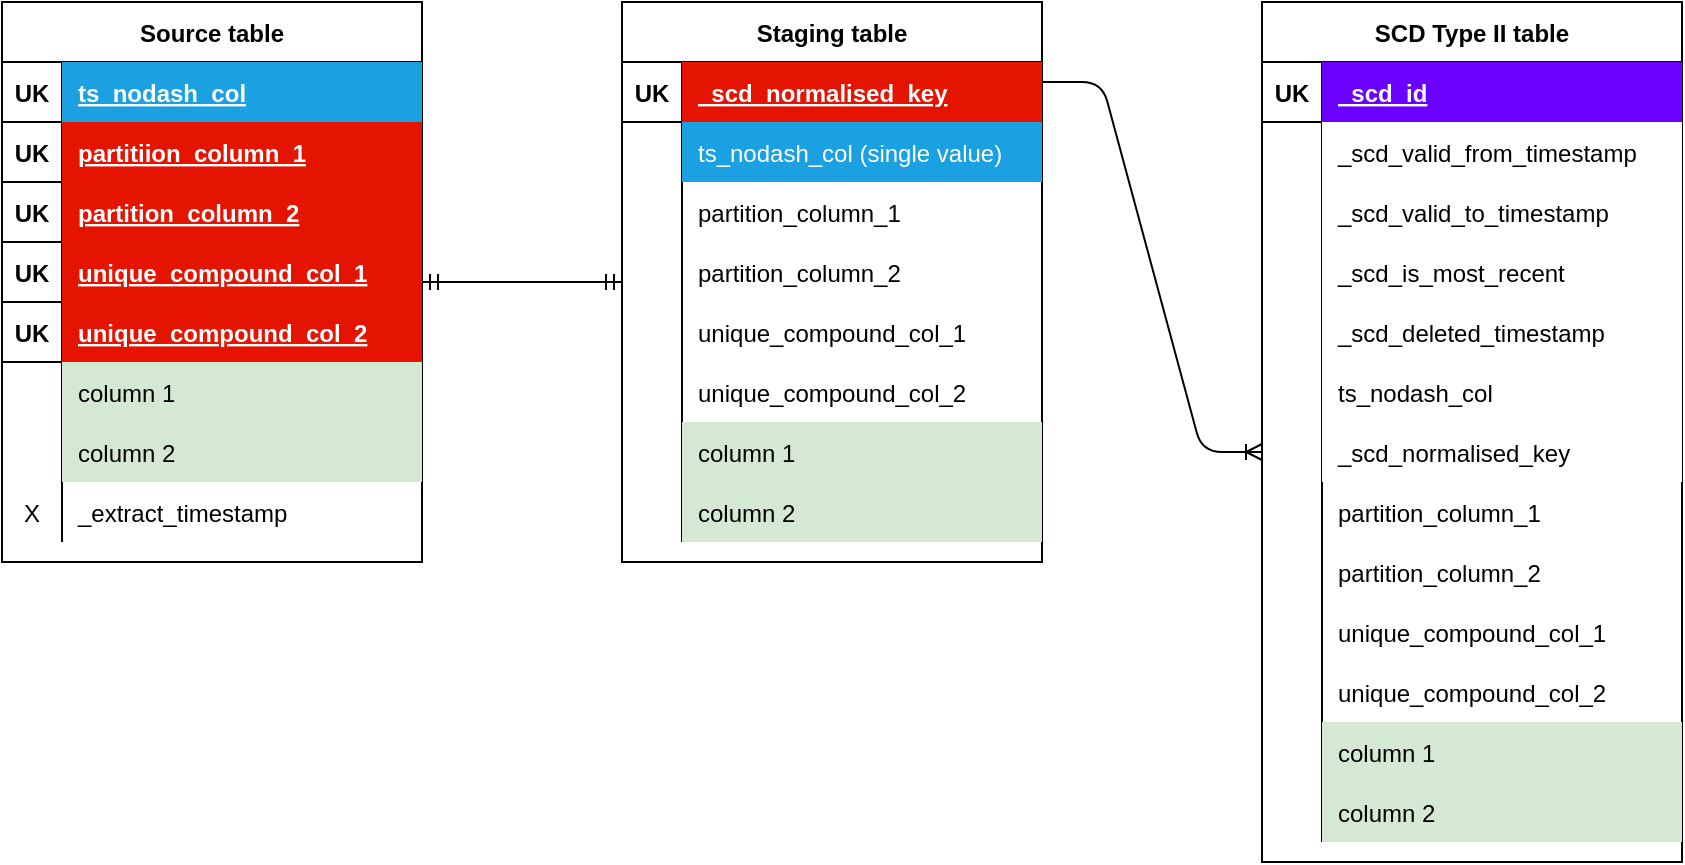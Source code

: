 <mxfile version="14.9.0" type="device"><diagram id="0qvAeIT5dudGHl9Levc3" name="Page-1"><mxGraphModel dx="1298" dy="777" grid="1" gridSize="10" guides="1" tooltips="1" connect="1" arrows="1" fold="1" page="1" pageScale="1" pageWidth="827" pageHeight="1169" math="0" shadow="0"><root><mxCell id="0"/><mxCell id="1" parent="0"/><mxCell id="ZfRtcaoFHGPO3MXea68f-49" value="" style="edgeStyle=entityRelationEdgeStyle;fontSize=12;html=1;endArrow=ERmandOne;startArrow=ERmandOne;" parent="1" source="ZfRtcaoFHGPO3MXea68f-76" target="ZfRtcaoFHGPO3MXea68f-101" edge="1"><mxGeometry width="100" height="100" relative="1" as="geometry"><mxPoint x="360" y="430" as="sourcePoint"/><mxPoint x="460" y="330" as="targetPoint"/></mxGeometry></mxCell><mxCell id="ZfRtcaoFHGPO3MXea68f-76" value="Source table" style="shape=table;startSize=30;container=1;collapsible=1;childLayout=tableLayout;fixedRows=1;rowLines=0;fontStyle=1;align=center;resizeLast=1;" parent="1" vertex="1"><mxGeometry x="40" y="720" width="210" height="280" as="geometry"/></mxCell><mxCell id="ZfRtcaoFHGPO3MXea68f-77" value="" style="shape=partialRectangle;collapsible=0;dropTarget=0;pointerEvents=0;fillColor=none;top=0;left=0;bottom=1;right=0;points=[[0,0.5],[1,0.5]];portConstraint=eastwest;" parent="ZfRtcaoFHGPO3MXea68f-76" vertex="1"><mxGeometry y="30" width="210" height="30" as="geometry"/></mxCell><mxCell id="ZfRtcaoFHGPO3MXea68f-78" value="UK" style="shape=partialRectangle;connectable=0;fillColor=none;top=0;left=0;bottom=0;right=0;fontStyle=1;overflow=hidden;" parent="ZfRtcaoFHGPO3MXea68f-77" vertex="1"><mxGeometry width="30" height="30" as="geometry"/></mxCell><mxCell id="ZfRtcaoFHGPO3MXea68f-79" value="ts_nodash_col" style="shape=partialRectangle;connectable=0;fillColor=#1ba1e2;top=0;left=0;bottom=0;right=0;align=left;spacingLeft=6;fontStyle=5;overflow=hidden;strokeColor=#006EAF;fontColor=#ffffff;" parent="ZfRtcaoFHGPO3MXea68f-77" vertex="1"><mxGeometry x="30" width="180" height="30" as="geometry"/></mxCell><mxCell id="ZfRtcaoFHGPO3MXea68f-89" value="" style="shape=partialRectangle;collapsible=0;dropTarget=0;pointerEvents=0;fillColor=none;top=0;left=0;bottom=1;right=0;points=[[0,0.5],[1,0.5]];portConstraint=eastwest;" parent="ZfRtcaoFHGPO3MXea68f-76" vertex="1"><mxGeometry y="60" width="210" height="30" as="geometry"/></mxCell><mxCell id="ZfRtcaoFHGPO3MXea68f-90" value="UK" style="shape=partialRectangle;connectable=0;fillColor=none;top=0;left=0;bottom=0;right=0;fontStyle=1;overflow=hidden;" parent="ZfRtcaoFHGPO3MXea68f-89" vertex="1"><mxGeometry width="30" height="30" as="geometry"/></mxCell><mxCell id="ZfRtcaoFHGPO3MXea68f-91" value="partitiion_column_1" style="shape=partialRectangle;connectable=0;fillColor=#e51400;top=0;left=0;bottom=0;right=0;align=left;spacingLeft=6;fontStyle=5;overflow=hidden;strokeColor=#B20000;fontColor=#ffffff;" parent="ZfRtcaoFHGPO3MXea68f-89" vertex="1"><mxGeometry x="30" width="180" height="30" as="geometry"/></mxCell><mxCell id="ZfRtcaoFHGPO3MXea68f-92" value="" style="shape=partialRectangle;collapsible=0;dropTarget=0;pointerEvents=0;fillColor=none;top=0;left=0;bottom=1;right=0;points=[[0,0.5],[1,0.5]];portConstraint=eastwest;" parent="ZfRtcaoFHGPO3MXea68f-76" vertex="1"><mxGeometry y="90" width="210" height="30" as="geometry"/></mxCell><mxCell id="ZfRtcaoFHGPO3MXea68f-93" value="UK" style="shape=partialRectangle;connectable=0;fillColor=none;top=0;left=0;bottom=0;right=0;fontStyle=1;overflow=hidden;" parent="ZfRtcaoFHGPO3MXea68f-92" vertex="1"><mxGeometry width="30" height="30" as="geometry"/></mxCell><mxCell id="ZfRtcaoFHGPO3MXea68f-94" value="partition_column_2" style="shape=partialRectangle;connectable=0;fillColor=#e51400;top=0;left=0;bottom=0;right=0;align=left;spacingLeft=6;fontStyle=5;overflow=hidden;strokeColor=#B20000;fontColor=#ffffff;" parent="ZfRtcaoFHGPO3MXea68f-92" vertex="1"><mxGeometry x="30" width="180" height="30" as="geometry"/></mxCell><mxCell id="ZfRtcaoFHGPO3MXea68f-98" value="" style="shape=partialRectangle;collapsible=0;dropTarget=0;pointerEvents=0;fillColor=none;top=0;left=0;bottom=1;right=0;points=[[0,0.5],[1,0.5]];portConstraint=eastwest;" parent="ZfRtcaoFHGPO3MXea68f-76" vertex="1"><mxGeometry y="120" width="210" height="30" as="geometry"/></mxCell><mxCell id="ZfRtcaoFHGPO3MXea68f-99" value="UK" style="shape=partialRectangle;connectable=0;fillColor=none;top=0;left=0;bottom=0;right=0;fontStyle=1;overflow=hidden;" parent="ZfRtcaoFHGPO3MXea68f-98" vertex="1"><mxGeometry width="30" height="30" as="geometry"/></mxCell><mxCell id="ZfRtcaoFHGPO3MXea68f-100" value="unique_compound_col_1" style="shape=partialRectangle;connectable=0;fillColor=#e51400;top=0;left=0;bottom=0;right=0;align=left;spacingLeft=6;fontStyle=5;overflow=hidden;strokeColor=#B20000;fontColor=#ffffff;" parent="ZfRtcaoFHGPO3MXea68f-98" vertex="1"><mxGeometry x="30" width="180" height="30" as="geometry"/></mxCell><mxCell id="ZfRtcaoFHGPO3MXea68f-95" value="" style="shape=partialRectangle;collapsible=0;dropTarget=0;pointerEvents=0;fillColor=none;top=0;left=0;bottom=1;right=0;points=[[0,0.5],[1,0.5]];portConstraint=eastwest;" parent="ZfRtcaoFHGPO3MXea68f-76" vertex="1"><mxGeometry y="150" width="210" height="30" as="geometry"/></mxCell><mxCell id="ZfRtcaoFHGPO3MXea68f-96" value="UK" style="shape=partialRectangle;connectable=0;fillColor=none;top=0;left=0;bottom=0;right=0;fontStyle=1;overflow=hidden;" parent="ZfRtcaoFHGPO3MXea68f-95" vertex="1"><mxGeometry width="30" height="30" as="geometry"/></mxCell><mxCell id="ZfRtcaoFHGPO3MXea68f-97" value="unique_compound_col_2" style="shape=partialRectangle;connectable=0;fillColor=#e51400;top=0;left=0;bottom=0;right=0;align=left;spacingLeft=6;fontStyle=5;overflow=hidden;strokeColor=#B20000;fontColor=#ffffff;" parent="ZfRtcaoFHGPO3MXea68f-95" vertex="1"><mxGeometry x="30" width="180" height="30" as="geometry"/></mxCell><mxCell id="ZfRtcaoFHGPO3MXea68f-80" value="" style="shape=partialRectangle;collapsible=0;dropTarget=0;pointerEvents=0;fillColor=none;top=0;left=0;bottom=0;right=0;points=[[0,0.5],[1,0.5]];portConstraint=eastwest;" parent="ZfRtcaoFHGPO3MXea68f-76" vertex="1"><mxGeometry y="180" width="210" height="30" as="geometry"/></mxCell><mxCell id="ZfRtcaoFHGPO3MXea68f-81" value="" style="shape=partialRectangle;connectable=0;fillColor=none;top=0;left=0;bottom=0;right=0;editable=1;overflow=hidden;" parent="ZfRtcaoFHGPO3MXea68f-80" vertex="1"><mxGeometry width="30" height="30" as="geometry"/></mxCell><mxCell id="ZfRtcaoFHGPO3MXea68f-82" value="column 1" style="shape=partialRectangle;connectable=0;fillColor=#d5e8d4;top=0;left=0;bottom=0;right=0;align=left;spacingLeft=6;overflow=hidden;strokeColor=#82b366;" parent="ZfRtcaoFHGPO3MXea68f-80" vertex="1"><mxGeometry x="30" width="180" height="30" as="geometry"/></mxCell><mxCell id="ZfRtcaoFHGPO3MXea68f-83" value="" style="shape=partialRectangle;collapsible=0;dropTarget=0;pointerEvents=0;fillColor=none;top=0;left=0;bottom=0;right=0;points=[[0,0.5],[1,0.5]];portConstraint=eastwest;" parent="ZfRtcaoFHGPO3MXea68f-76" vertex="1"><mxGeometry y="210" width="210" height="30" as="geometry"/></mxCell><mxCell id="ZfRtcaoFHGPO3MXea68f-84" value="" style="shape=partialRectangle;connectable=0;fillColor=none;top=0;left=0;bottom=0;right=0;editable=1;overflow=hidden;" parent="ZfRtcaoFHGPO3MXea68f-83" vertex="1"><mxGeometry width="30" height="30" as="geometry"/></mxCell><mxCell id="ZfRtcaoFHGPO3MXea68f-85" value="column 2" style="shape=partialRectangle;connectable=0;fillColor=#d5e8d4;top=0;left=0;bottom=0;right=0;align=left;spacingLeft=6;overflow=hidden;strokeColor=#82b366;" parent="ZfRtcaoFHGPO3MXea68f-83" vertex="1"><mxGeometry x="30" width="180" height="30" as="geometry"/></mxCell><mxCell id="ZfRtcaoFHGPO3MXea68f-86" value="" style="shape=partialRectangle;collapsible=0;dropTarget=0;pointerEvents=0;fillColor=none;top=0;left=0;bottom=0;right=0;points=[[0,0.5],[1,0.5]];portConstraint=eastwest;" parent="ZfRtcaoFHGPO3MXea68f-76" vertex="1"><mxGeometry y="240" width="210" height="30" as="geometry"/></mxCell><mxCell id="ZfRtcaoFHGPO3MXea68f-87" value="X" style="shape=partialRectangle;connectable=0;fillColor=none;top=0;left=0;bottom=0;right=0;editable=1;overflow=hidden;" parent="ZfRtcaoFHGPO3MXea68f-86" vertex="1"><mxGeometry width="30" height="30" as="geometry"/></mxCell><mxCell id="ZfRtcaoFHGPO3MXea68f-88" value="_extract_timestamp" style="shape=partialRectangle;connectable=0;fillColor=none;top=0;left=0;bottom=0;right=0;align=left;spacingLeft=6;overflow=hidden;" parent="ZfRtcaoFHGPO3MXea68f-86" vertex="1"><mxGeometry x="30" width="180" height="30" as="geometry"/></mxCell><mxCell id="ZfRtcaoFHGPO3MXea68f-101" value="Staging table" style="shape=table;startSize=30;container=1;collapsible=1;childLayout=tableLayout;fixedRows=1;rowLines=0;fontStyle=1;align=center;resizeLast=1;" parent="1" vertex="1"><mxGeometry x="350" y="720" width="210" height="280" as="geometry"/></mxCell><mxCell id="ZfRtcaoFHGPO3MXea68f-102" value="" style="shape=partialRectangle;collapsible=0;dropTarget=0;pointerEvents=0;fillColor=none;top=0;left=0;bottom=1;right=0;points=[[0,0.5],[1,0.5]];portConstraint=eastwest;" parent="ZfRtcaoFHGPO3MXea68f-101" vertex="1"><mxGeometry y="30" width="210" height="30" as="geometry"/></mxCell><mxCell id="ZfRtcaoFHGPO3MXea68f-103" value="UK" style="shape=partialRectangle;connectable=0;fillColor=none;top=0;left=0;bottom=0;right=0;fontStyle=1;overflow=hidden;" parent="ZfRtcaoFHGPO3MXea68f-102" vertex="1"><mxGeometry width="30" height="30" as="geometry"/></mxCell><mxCell id="ZfRtcaoFHGPO3MXea68f-104" value="_scd_normalised_key" style="shape=partialRectangle;connectable=0;fillColor=#e51400;top=0;left=0;bottom=0;right=0;align=left;spacingLeft=6;fontStyle=5;overflow=hidden;strokeColor=#B20000;fontColor=#ffffff;" parent="ZfRtcaoFHGPO3MXea68f-102" vertex="1"><mxGeometry x="30" width="180" height="30" as="geometry"/></mxCell><mxCell id="ZfRtcaoFHGPO3MXea68f-117" value="" style="shape=partialRectangle;collapsible=0;dropTarget=0;pointerEvents=0;fillColor=none;top=0;left=0;bottom=0;right=0;points=[[0,0.5],[1,0.5]];portConstraint=eastwest;" parent="ZfRtcaoFHGPO3MXea68f-101" vertex="1"><mxGeometry y="60" width="210" height="30" as="geometry"/></mxCell><mxCell id="ZfRtcaoFHGPO3MXea68f-118" value="" style="shape=partialRectangle;connectable=0;fillColor=none;top=0;left=0;bottom=0;right=0;editable=1;overflow=hidden;" parent="ZfRtcaoFHGPO3MXea68f-117" vertex="1"><mxGeometry width="30" height="30" as="geometry"/></mxCell><mxCell id="ZfRtcaoFHGPO3MXea68f-119" value="ts_nodash_col (single value)" style="shape=partialRectangle;connectable=0;top=0;left=0;bottom=0;right=0;align=left;spacingLeft=6;overflow=hidden;fillColor=#1ba1e2;strokeColor=#006EAF;fontColor=#ffffff;" parent="ZfRtcaoFHGPO3MXea68f-117" vertex="1"><mxGeometry x="30" width="180" height="30" as="geometry"/></mxCell><mxCell id="ZfRtcaoFHGPO3MXea68f-120" value="" style="shape=partialRectangle;collapsible=0;dropTarget=0;pointerEvents=0;fillColor=none;top=0;left=0;bottom=0;right=0;points=[[0,0.5],[1,0.5]];portConstraint=eastwest;" parent="ZfRtcaoFHGPO3MXea68f-101" vertex="1"><mxGeometry y="90" width="210" height="30" as="geometry"/></mxCell><mxCell id="ZfRtcaoFHGPO3MXea68f-121" value="" style="shape=partialRectangle;connectable=0;fillColor=none;top=0;left=0;bottom=0;right=0;editable=1;overflow=hidden;" parent="ZfRtcaoFHGPO3MXea68f-120" vertex="1"><mxGeometry width="30" height="30" as="geometry"/></mxCell><mxCell id="ZfRtcaoFHGPO3MXea68f-122" value="partition_column_1" style="shape=partialRectangle;connectable=0;fillColor=none;top=0;left=0;bottom=0;right=0;align=left;spacingLeft=6;overflow=hidden;" parent="ZfRtcaoFHGPO3MXea68f-120" vertex="1"><mxGeometry x="30" width="180" height="30" as="geometry"/></mxCell><mxCell id="ZfRtcaoFHGPO3MXea68f-123" value="" style="shape=partialRectangle;collapsible=0;dropTarget=0;pointerEvents=0;fillColor=none;top=0;left=0;bottom=0;right=0;points=[[0,0.5],[1,0.5]];portConstraint=eastwest;" parent="ZfRtcaoFHGPO3MXea68f-101" vertex="1"><mxGeometry y="120" width="210" height="30" as="geometry"/></mxCell><mxCell id="ZfRtcaoFHGPO3MXea68f-124" value="" style="shape=partialRectangle;connectable=0;fillColor=none;top=0;left=0;bottom=0;right=0;editable=1;overflow=hidden;" parent="ZfRtcaoFHGPO3MXea68f-123" vertex="1"><mxGeometry width="30" height="30" as="geometry"/></mxCell><mxCell id="ZfRtcaoFHGPO3MXea68f-125" value="partition_column_2" style="shape=partialRectangle;connectable=0;fillColor=none;top=0;left=0;bottom=0;right=0;align=left;spacingLeft=6;overflow=hidden;" parent="ZfRtcaoFHGPO3MXea68f-123" vertex="1"><mxGeometry x="30" width="180" height="30" as="geometry"/></mxCell><mxCell id="ZfRtcaoFHGPO3MXea68f-126" value="" style="shape=partialRectangle;collapsible=0;dropTarget=0;pointerEvents=0;fillColor=none;top=0;left=0;bottom=0;right=0;points=[[0,0.5],[1,0.5]];portConstraint=eastwest;" parent="ZfRtcaoFHGPO3MXea68f-101" vertex="1"><mxGeometry y="150" width="210" height="30" as="geometry"/></mxCell><mxCell id="ZfRtcaoFHGPO3MXea68f-127" value="" style="shape=partialRectangle;connectable=0;fillColor=none;top=0;left=0;bottom=0;right=0;editable=1;overflow=hidden;" parent="ZfRtcaoFHGPO3MXea68f-126" vertex="1"><mxGeometry width="30" height="30" as="geometry"/></mxCell><mxCell id="ZfRtcaoFHGPO3MXea68f-128" value="unique_compound_col_1" style="shape=partialRectangle;connectable=0;fillColor=none;top=0;left=0;bottom=0;right=0;align=left;spacingLeft=6;overflow=hidden;" parent="ZfRtcaoFHGPO3MXea68f-126" vertex="1"><mxGeometry x="30" width="180" height="30" as="geometry"/></mxCell><mxCell id="ZfRtcaoFHGPO3MXea68f-129" value="" style="shape=partialRectangle;collapsible=0;dropTarget=0;pointerEvents=0;fillColor=none;top=0;left=0;bottom=0;right=0;points=[[0,0.5],[1,0.5]];portConstraint=eastwest;" parent="ZfRtcaoFHGPO3MXea68f-101" vertex="1"><mxGeometry y="180" width="210" height="30" as="geometry"/></mxCell><mxCell id="ZfRtcaoFHGPO3MXea68f-130" value="" style="shape=partialRectangle;connectable=0;fillColor=none;top=0;left=0;bottom=0;right=0;editable=1;overflow=hidden;" parent="ZfRtcaoFHGPO3MXea68f-129" vertex="1"><mxGeometry width="30" height="30" as="geometry"/></mxCell><mxCell id="ZfRtcaoFHGPO3MXea68f-131" value="unique_compound_col_2" style="shape=partialRectangle;connectable=0;fillColor=none;top=0;left=0;bottom=0;right=0;align=left;spacingLeft=6;overflow=hidden;" parent="ZfRtcaoFHGPO3MXea68f-129" vertex="1"><mxGeometry x="30" width="180" height="30" as="geometry"/></mxCell><mxCell id="ZfRtcaoFHGPO3MXea68f-132" value="" style="shape=partialRectangle;collapsible=0;dropTarget=0;pointerEvents=0;fillColor=none;top=0;left=0;bottom=0;right=0;points=[[0,0.5],[1,0.5]];portConstraint=eastwest;" parent="ZfRtcaoFHGPO3MXea68f-101" vertex="1"><mxGeometry y="210" width="210" height="30" as="geometry"/></mxCell><mxCell id="ZfRtcaoFHGPO3MXea68f-133" value="" style="shape=partialRectangle;connectable=0;fillColor=none;top=0;left=0;bottom=0;right=0;editable=1;overflow=hidden;" parent="ZfRtcaoFHGPO3MXea68f-132" vertex="1"><mxGeometry width="30" height="30" as="geometry"/></mxCell><mxCell id="ZfRtcaoFHGPO3MXea68f-134" value="column 1" style="shape=partialRectangle;connectable=0;fillColor=#d5e8d4;top=0;left=0;bottom=0;right=0;align=left;spacingLeft=6;overflow=hidden;strokeColor=#82b366;" parent="ZfRtcaoFHGPO3MXea68f-132" vertex="1"><mxGeometry x="30" width="180" height="30" as="geometry"/></mxCell><mxCell id="ZfRtcaoFHGPO3MXea68f-135" value="" style="shape=partialRectangle;collapsible=0;dropTarget=0;pointerEvents=0;fillColor=none;top=0;left=0;bottom=0;right=0;points=[[0,0.5],[1,0.5]];portConstraint=eastwest;" parent="ZfRtcaoFHGPO3MXea68f-101" vertex="1"><mxGeometry y="240" width="210" height="30" as="geometry"/></mxCell><mxCell id="ZfRtcaoFHGPO3MXea68f-136" value="" style="shape=partialRectangle;connectable=0;fillColor=none;top=0;left=0;bottom=0;right=0;editable=1;overflow=hidden;" parent="ZfRtcaoFHGPO3MXea68f-135" vertex="1"><mxGeometry width="30" height="30" as="geometry"/></mxCell><mxCell id="ZfRtcaoFHGPO3MXea68f-137" value="column 2" style="shape=partialRectangle;connectable=0;fillColor=#d5e8d4;top=0;left=0;bottom=0;right=0;align=left;spacingLeft=6;overflow=hidden;strokeColor=#82b366;" parent="ZfRtcaoFHGPO3MXea68f-135" vertex="1"><mxGeometry x="30" width="180" height="30" as="geometry"/></mxCell><mxCell id="ZfRtcaoFHGPO3MXea68f-170" value="SCD Type II table" style="shape=table;startSize=30;container=1;collapsible=1;childLayout=tableLayout;fixedRows=1;rowLines=0;fontStyle=1;align=center;resizeLast=1;" parent="1" vertex="1"><mxGeometry x="670" y="720" width="210" height="430" as="geometry"/></mxCell><mxCell id="ZfRtcaoFHGPO3MXea68f-171" value="" style="shape=partialRectangle;collapsible=0;dropTarget=0;pointerEvents=0;fillColor=none;top=0;left=0;bottom=1;right=0;points=[[0,0.5],[1,0.5]];portConstraint=eastwest;" parent="ZfRtcaoFHGPO3MXea68f-170" vertex="1"><mxGeometry y="30" width="210" height="30" as="geometry"/></mxCell><mxCell id="ZfRtcaoFHGPO3MXea68f-172" value="UK" style="shape=partialRectangle;connectable=0;fillColor=none;top=0;left=0;bottom=0;right=0;fontStyle=1;overflow=hidden;" parent="ZfRtcaoFHGPO3MXea68f-171" vertex="1"><mxGeometry width="30" height="30" as="geometry"/></mxCell><mxCell id="ZfRtcaoFHGPO3MXea68f-173" value="_scd_id" style="shape=partialRectangle;connectable=0;fillColor=#6a00ff;top=0;left=0;bottom=0;right=0;align=left;spacingLeft=6;fontStyle=5;overflow=hidden;strokeColor=#3700CC;fontColor=#ffffff;" parent="ZfRtcaoFHGPO3MXea68f-171" vertex="1"><mxGeometry x="30" width="180" height="30" as="geometry"/></mxCell><mxCell id="ZfRtcaoFHGPO3MXea68f-174" value="" style="shape=partialRectangle;collapsible=0;dropTarget=0;pointerEvents=0;fillColor=none;top=0;left=0;bottom=0;right=0;points=[[0,0.5],[1,0.5]];portConstraint=eastwest;" parent="ZfRtcaoFHGPO3MXea68f-170" vertex="1"><mxGeometry y="60" width="210" height="30" as="geometry"/></mxCell><mxCell id="ZfRtcaoFHGPO3MXea68f-175" value="" style="shape=partialRectangle;connectable=0;fillColor=none;top=0;left=0;bottom=0;right=0;editable=1;overflow=hidden;" parent="ZfRtcaoFHGPO3MXea68f-174" vertex="1"><mxGeometry width="30" height="30" as="geometry"/></mxCell><mxCell id="ZfRtcaoFHGPO3MXea68f-176" value="_scd_valid_from_timestamp" style="shape=partialRectangle;connectable=0;top=0;left=0;bottom=0;right=0;align=left;spacingLeft=6;overflow=hidden;" parent="ZfRtcaoFHGPO3MXea68f-174" vertex="1"><mxGeometry x="30" width="180" height="30" as="geometry"/></mxCell><mxCell id="ZfRtcaoFHGPO3MXea68f-202" value="" style="shape=partialRectangle;collapsible=0;dropTarget=0;pointerEvents=0;fillColor=none;top=0;left=0;bottom=0;right=0;points=[[0,0.5],[1,0.5]];portConstraint=eastwest;" parent="ZfRtcaoFHGPO3MXea68f-170" vertex="1"><mxGeometry y="90" width="210" height="30" as="geometry"/></mxCell><mxCell id="ZfRtcaoFHGPO3MXea68f-203" value="" style="shape=partialRectangle;connectable=0;fillColor=none;top=0;left=0;bottom=0;right=0;editable=1;overflow=hidden;" parent="ZfRtcaoFHGPO3MXea68f-202" vertex="1"><mxGeometry width="30" height="30" as="geometry"/></mxCell><mxCell id="ZfRtcaoFHGPO3MXea68f-204" value="_scd_valid_to_timestamp" style="shape=partialRectangle;connectable=0;top=0;left=0;bottom=0;right=0;align=left;spacingLeft=6;overflow=hidden;" parent="ZfRtcaoFHGPO3MXea68f-202" vertex="1"><mxGeometry x="30" width="180" height="30" as="geometry"/></mxCell><mxCell id="ZfRtcaoFHGPO3MXea68f-205" value="" style="shape=partialRectangle;collapsible=0;dropTarget=0;pointerEvents=0;fillColor=none;top=0;left=0;bottom=0;right=0;points=[[0,0.5],[1,0.5]];portConstraint=eastwest;" parent="ZfRtcaoFHGPO3MXea68f-170" vertex="1"><mxGeometry y="120" width="210" height="30" as="geometry"/></mxCell><mxCell id="ZfRtcaoFHGPO3MXea68f-206" value="" style="shape=partialRectangle;connectable=0;fillColor=none;top=0;left=0;bottom=0;right=0;editable=1;overflow=hidden;" parent="ZfRtcaoFHGPO3MXea68f-205" vertex="1"><mxGeometry width="30" height="30" as="geometry"/></mxCell><mxCell id="ZfRtcaoFHGPO3MXea68f-207" value="_scd_is_most_recent" style="shape=partialRectangle;connectable=0;top=0;left=0;bottom=0;right=0;align=left;spacingLeft=6;overflow=hidden;" parent="ZfRtcaoFHGPO3MXea68f-205" vertex="1"><mxGeometry x="30" width="180" height="30" as="geometry"/></mxCell><mxCell id="ZfRtcaoFHGPO3MXea68f-208" value="" style="shape=partialRectangle;collapsible=0;dropTarget=0;pointerEvents=0;fillColor=none;top=0;left=0;bottom=0;right=0;points=[[0,0.5],[1,0.5]];portConstraint=eastwest;" parent="ZfRtcaoFHGPO3MXea68f-170" vertex="1"><mxGeometry y="150" width="210" height="30" as="geometry"/></mxCell><mxCell id="ZfRtcaoFHGPO3MXea68f-209" value="" style="shape=partialRectangle;connectable=0;fillColor=none;top=0;left=0;bottom=0;right=0;editable=1;overflow=hidden;" parent="ZfRtcaoFHGPO3MXea68f-208" vertex="1"><mxGeometry width="30" height="30" as="geometry"/></mxCell><mxCell id="ZfRtcaoFHGPO3MXea68f-210" value="_scd_deleted_timestamp" style="shape=partialRectangle;connectable=0;top=0;left=0;bottom=0;right=0;align=left;spacingLeft=6;overflow=hidden;" parent="ZfRtcaoFHGPO3MXea68f-208" vertex="1"><mxGeometry x="30" width="180" height="30" as="geometry"/></mxCell><mxCell id="ZfRtcaoFHGPO3MXea68f-177" value="" style="shape=partialRectangle;collapsible=0;dropTarget=0;pointerEvents=0;fillColor=none;top=0;left=0;bottom=0;right=0;points=[[0,0.5],[1,0.5]];portConstraint=eastwest;" parent="ZfRtcaoFHGPO3MXea68f-170" vertex="1"><mxGeometry y="180" width="210" height="30" as="geometry"/></mxCell><mxCell id="ZfRtcaoFHGPO3MXea68f-178" value="" style="shape=partialRectangle;connectable=0;fillColor=none;top=0;left=0;bottom=0;right=0;editable=1;overflow=hidden;" parent="ZfRtcaoFHGPO3MXea68f-177" vertex="1"><mxGeometry width="30" height="30" as="geometry"/></mxCell><mxCell id="ZfRtcaoFHGPO3MXea68f-179" value="ts_nodash_col" style="shape=partialRectangle;connectable=0;top=0;left=0;bottom=0;right=0;align=left;spacingLeft=6;overflow=hidden;" parent="ZfRtcaoFHGPO3MXea68f-177" vertex="1"><mxGeometry x="30" width="180" height="30" as="geometry"/></mxCell><mxCell id="ZfRtcaoFHGPO3MXea68f-180" value="" style="shape=partialRectangle;collapsible=0;dropTarget=0;pointerEvents=0;fillColor=none;top=0;left=0;bottom=0;right=0;points=[[0,0.5],[1,0.5]];portConstraint=eastwest;" parent="ZfRtcaoFHGPO3MXea68f-170" vertex="1"><mxGeometry y="210" width="210" height="30" as="geometry"/></mxCell><mxCell id="ZfRtcaoFHGPO3MXea68f-181" value="" style="shape=partialRectangle;connectable=0;fillColor=none;top=0;left=0;bottom=0;right=0;editable=1;overflow=hidden;" parent="ZfRtcaoFHGPO3MXea68f-180" vertex="1"><mxGeometry width="30" height="30" as="geometry"/></mxCell><mxCell id="ZfRtcaoFHGPO3MXea68f-182" value="_scd_normalised_key" style="shape=partialRectangle;connectable=0;top=0;left=0;bottom=0;right=0;align=left;spacingLeft=6;overflow=hidden;" parent="ZfRtcaoFHGPO3MXea68f-180" vertex="1"><mxGeometry x="30" width="180" height="30" as="geometry"/></mxCell><mxCell id="ZfRtcaoFHGPO3MXea68f-183" value="" style="shape=partialRectangle;collapsible=0;dropTarget=0;pointerEvents=0;fillColor=none;top=0;left=0;bottom=0;right=0;points=[[0,0.5],[1,0.5]];portConstraint=eastwest;" parent="ZfRtcaoFHGPO3MXea68f-170" vertex="1"><mxGeometry y="240" width="210" height="30" as="geometry"/></mxCell><mxCell id="ZfRtcaoFHGPO3MXea68f-184" value="" style="shape=partialRectangle;connectable=0;fillColor=none;top=0;left=0;bottom=0;right=0;editable=1;overflow=hidden;" parent="ZfRtcaoFHGPO3MXea68f-183" vertex="1"><mxGeometry width="30" height="30" as="geometry"/></mxCell><mxCell id="ZfRtcaoFHGPO3MXea68f-185" value="partition_column_1" style="shape=partialRectangle;connectable=0;fillColor=none;top=0;left=0;bottom=0;right=0;align=left;spacingLeft=6;overflow=hidden;" parent="ZfRtcaoFHGPO3MXea68f-183" vertex="1"><mxGeometry x="30" width="180" height="30" as="geometry"/></mxCell><mxCell id="ZfRtcaoFHGPO3MXea68f-186" value="" style="shape=partialRectangle;collapsible=0;dropTarget=0;pointerEvents=0;fillColor=none;top=0;left=0;bottom=0;right=0;points=[[0,0.5],[1,0.5]];portConstraint=eastwest;" parent="ZfRtcaoFHGPO3MXea68f-170" vertex="1"><mxGeometry y="270" width="210" height="30" as="geometry"/></mxCell><mxCell id="ZfRtcaoFHGPO3MXea68f-187" value="" style="shape=partialRectangle;connectable=0;fillColor=none;top=0;left=0;bottom=0;right=0;editable=1;overflow=hidden;" parent="ZfRtcaoFHGPO3MXea68f-186" vertex="1"><mxGeometry width="30" height="30" as="geometry"/></mxCell><mxCell id="ZfRtcaoFHGPO3MXea68f-188" value="partition_column_2" style="shape=partialRectangle;connectable=0;fillColor=none;top=0;left=0;bottom=0;right=0;align=left;spacingLeft=6;overflow=hidden;" parent="ZfRtcaoFHGPO3MXea68f-186" vertex="1"><mxGeometry x="30" width="180" height="30" as="geometry"/></mxCell><mxCell id="ZfRtcaoFHGPO3MXea68f-189" value="" style="shape=partialRectangle;collapsible=0;dropTarget=0;pointerEvents=0;fillColor=none;top=0;left=0;bottom=0;right=0;points=[[0,0.5],[1,0.5]];portConstraint=eastwest;" parent="ZfRtcaoFHGPO3MXea68f-170" vertex="1"><mxGeometry y="300" width="210" height="30" as="geometry"/></mxCell><mxCell id="ZfRtcaoFHGPO3MXea68f-190" value="" style="shape=partialRectangle;connectable=0;fillColor=none;top=0;left=0;bottom=0;right=0;editable=1;overflow=hidden;" parent="ZfRtcaoFHGPO3MXea68f-189" vertex="1"><mxGeometry width="30" height="30" as="geometry"/></mxCell><mxCell id="ZfRtcaoFHGPO3MXea68f-191" value="unique_compound_col_1" style="shape=partialRectangle;connectable=0;fillColor=none;top=0;left=0;bottom=0;right=0;align=left;spacingLeft=6;overflow=hidden;" parent="ZfRtcaoFHGPO3MXea68f-189" vertex="1"><mxGeometry x="30" width="180" height="30" as="geometry"/></mxCell><mxCell id="ZfRtcaoFHGPO3MXea68f-192" value="" style="shape=partialRectangle;collapsible=0;dropTarget=0;pointerEvents=0;fillColor=none;top=0;left=0;bottom=0;right=0;points=[[0,0.5],[1,0.5]];portConstraint=eastwest;" parent="ZfRtcaoFHGPO3MXea68f-170" vertex="1"><mxGeometry y="330" width="210" height="30" as="geometry"/></mxCell><mxCell id="ZfRtcaoFHGPO3MXea68f-193" value="" style="shape=partialRectangle;connectable=0;fillColor=none;top=0;left=0;bottom=0;right=0;editable=1;overflow=hidden;" parent="ZfRtcaoFHGPO3MXea68f-192" vertex="1"><mxGeometry width="30" height="30" as="geometry"/></mxCell><mxCell id="ZfRtcaoFHGPO3MXea68f-194" value="unique_compound_col_2" style="shape=partialRectangle;connectable=0;fillColor=none;top=0;left=0;bottom=0;right=0;align=left;spacingLeft=6;overflow=hidden;" parent="ZfRtcaoFHGPO3MXea68f-192" vertex="1"><mxGeometry x="30" width="180" height="30" as="geometry"/></mxCell><mxCell id="ZfRtcaoFHGPO3MXea68f-195" value="" style="shape=partialRectangle;collapsible=0;dropTarget=0;pointerEvents=0;fillColor=none;top=0;left=0;bottom=0;right=0;points=[[0,0.5],[1,0.5]];portConstraint=eastwest;" parent="ZfRtcaoFHGPO3MXea68f-170" vertex="1"><mxGeometry y="360" width="210" height="30" as="geometry"/></mxCell><mxCell id="ZfRtcaoFHGPO3MXea68f-196" value="" style="shape=partialRectangle;connectable=0;fillColor=none;top=0;left=0;bottom=0;right=0;editable=1;overflow=hidden;" parent="ZfRtcaoFHGPO3MXea68f-195" vertex="1"><mxGeometry width="30" height="30" as="geometry"/></mxCell><mxCell id="ZfRtcaoFHGPO3MXea68f-197" value="column 1" style="shape=partialRectangle;connectable=0;fillColor=#d5e8d4;top=0;left=0;bottom=0;right=0;align=left;spacingLeft=6;overflow=hidden;strokeColor=#82b366;" parent="ZfRtcaoFHGPO3MXea68f-195" vertex="1"><mxGeometry x="30" width="180" height="30" as="geometry"/></mxCell><mxCell id="ZfRtcaoFHGPO3MXea68f-198" value="" style="shape=partialRectangle;collapsible=0;dropTarget=0;pointerEvents=0;fillColor=none;top=0;left=0;bottom=0;right=0;points=[[0,0.5],[1,0.5]];portConstraint=eastwest;" parent="ZfRtcaoFHGPO3MXea68f-170" vertex="1"><mxGeometry y="390" width="210" height="30" as="geometry"/></mxCell><mxCell id="ZfRtcaoFHGPO3MXea68f-199" value="" style="shape=partialRectangle;connectable=0;fillColor=none;top=0;left=0;bottom=0;right=0;editable=1;overflow=hidden;" parent="ZfRtcaoFHGPO3MXea68f-198" vertex="1"><mxGeometry width="30" height="30" as="geometry"/></mxCell><mxCell id="ZfRtcaoFHGPO3MXea68f-200" value="column 2" style="shape=partialRectangle;connectable=0;fillColor=#d5e8d4;top=0;left=0;bottom=0;right=0;align=left;spacingLeft=6;overflow=hidden;strokeColor=#82b366;" parent="ZfRtcaoFHGPO3MXea68f-198" vertex="1"><mxGeometry x="30" width="180" height="30" as="geometry"/></mxCell><mxCell id="1I2Xx9MZvhTMDKfOcmBC-1" value="" style="edgeStyle=entityRelationEdgeStyle;fontSize=12;html=1;endArrow=ERoneToMany;" edge="1" parent="1" target="ZfRtcaoFHGPO3MXea68f-180"><mxGeometry width="100" height="100" relative="1" as="geometry"><mxPoint x="560" y="760" as="sourcePoint"/><mxPoint x="660" y="660" as="targetPoint"/></mxGeometry></mxCell></root></mxGraphModel></diagram></mxfile>